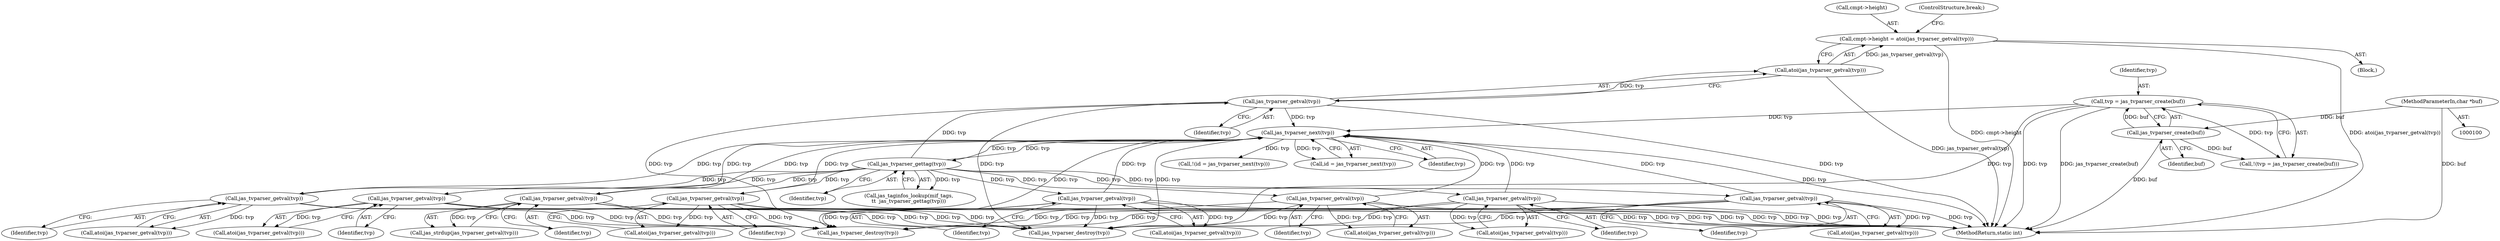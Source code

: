 digraph "0_jasper_df5d2867e8004e51e18b89865bc4aa69229227b3@pointer" {
"1000218" [label="(Call,cmpt->height = atoi(jas_tvparser_getval(tvp)))"];
"1000222" [label="(Call,atoi(jas_tvparser_getval(tvp)))"];
"1000223" [label="(Call,jas_tvparser_getval(tvp))"];
"1000186" [label="(Call,jas_tvparser_gettag(tvp))"];
"1000178" [label="(Call,jas_tvparser_next(tvp))"];
"1000259" [label="(Call,jas_tvparser_getval(tvp))"];
"1000250" [label="(Call,jas_tvparser_getval(tvp))"];
"1000232" [label="(Call,jas_tvparser_getval(tvp))"];
"1000168" [label="(Call,tvp = jas_tvparser_create(buf))"];
"1000170" [label="(Call,jas_tvparser_create(buf))"];
"1000102" [label="(MethodParameterIn,char *buf)"];
"1000205" [label="(Call,jas_tvparser_getval(tvp))"];
"1000196" [label="(Call,jas_tvparser_getval(tvp))"];
"1000241" [label="(Call,jas_tvparser_getval(tvp))"];
"1000214" [label="(Call,jas_tvparser_getval(tvp))"];
"1000270" [label="(Call,jas_tvparser_getval(tvp))"];
"1000251" [label="(Identifier,tvp)"];
"1000240" [label="(Call,atoi(jas_tvparser_getval(tvp)))"];
"1000224" [label="(Identifier,tvp)"];
"1000219" [label="(Call,cmpt->height)"];
"1000197" [label="(Identifier,tvp)"];
"1000269" [label="(Call,jas_strdup(jas_tvparser_getval(tvp)))"];
"1000249" [label="(Call,atoi(jas_tvparser_getval(tvp)))"];
"1000225" [label="(ControlStructure,break;)"];
"1000187" [label="(Identifier,tvp)"];
"1000311" [label="(Call,jas_tvparser_destroy(tvp))"];
"1000215" [label="(Identifier,tvp)"];
"1000175" [label="(Call,!(id = jas_tvparser_next(tvp)))"];
"1000250" [label="(Call,jas_tvparser_getval(tvp))"];
"1000213" [label="(Call,atoi(jas_tvparser_getval(tvp)))"];
"1000176" [label="(Call,id = jas_tvparser_next(tvp))"];
"1000271" [label="(Identifier,tvp)"];
"1000232" [label="(Call,jas_tvparser_getval(tvp))"];
"1000169" [label="(Identifier,tvp)"];
"1000179" [label="(Identifier,tvp)"];
"1000189" [label="(Block,)"];
"1000214" [label="(Call,jas_tvparser_getval(tvp))"];
"1000204" [label="(Call,atoi(jas_tvparser_getval(tvp)))"];
"1000170" [label="(Call,jas_tvparser_create(buf))"];
"1000168" [label="(Call,tvp = jas_tvparser_create(buf))"];
"1000242" [label="(Identifier,tvp)"];
"1000167" [label="(Call,!(tvp = jas_tvparser_create(buf)))"];
"1000205" [label="(Call,jas_tvparser_getval(tvp))"];
"1000196" [label="(Call,jas_tvparser_getval(tvp))"];
"1000206" [label="(Identifier,tvp)"];
"1000258" [label="(Call,atoi(jas_tvparser_getval(tvp)))"];
"1000270" [label="(Call,jas_tvparser_getval(tvp))"];
"1000260" [label="(Identifier,tvp)"];
"1000102" [label="(MethodParameterIn,char *buf)"];
"1000184" [label="(Call,jas_taginfos_lookup(mif_tags,\n\t\t  jas_tvparser_gettag(tvp)))"];
"1000178" [label="(Call,jas_tvparser_next(tvp))"];
"1000195" [label="(Call,atoi(jas_tvparser_getval(tvp)))"];
"1000222" [label="(Call,atoi(jas_tvparser_getval(tvp)))"];
"1000241" [label="(Call,jas_tvparser_getval(tvp))"];
"1000186" [label="(Call,jas_tvparser_gettag(tvp))"];
"1000233" [label="(Identifier,tvp)"];
"1000218" [label="(Call,cmpt->height = atoi(jas_tvparser_getval(tvp)))"];
"1000259" [label="(Call,jas_tvparser_getval(tvp))"];
"1000171" [label="(Identifier,buf)"];
"1000223" [label="(Call,jas_tvparser_getval(tvp))"];
"1000316" [label="(MethodReturn,static int)"];
"1000298" [label="(Call,jas_tvparser_destroy(tvp))"];
"1000231" [label="(Call,atoi(jas_tvparser_getval(tvp)))"];
"1000218" -> "1000189"  [label="AST: "];
"1000218" -> "1000222"  [label="CFG: "];
"1000219" -> "1000218"  [label="AST: "];
"1000222" -> "1000218"  [label="AST: "];
"1000225" -> "1000218"  [label="CFG: "];
"1000218" -> "1000316"  [label="DDG: cmpt->height"];
"1000218" -> "1000316"  [label="DDG: atoi(jas_tvparser_getval(tvp))"];
"1000222" -> "1000218"  [label="DDG: jas_tvparser_getval(tvp)"];
"1000222" -> "1000223"  [label="CFG: "];
"1000223" -> "1000222"  [label="AST: "];
"1000222" -> "1000316"  [label="DDG: jas_tvparser_getval(tvp)"];
"1000223" -> "1000222"  [label="DDG: tvp"];
"1000223" -> "1000224"  [label="CFG: "];
"1000224" -> "1000223"  [label="AST: "];
"1000223" -> "1000316"  [label="DDG: tvp"];
"1000223" -> "1000178"  [label="DDG: tvp"];
"1000186" -> "1000223"  [label="DDG: tvp"];
"1000223" -> "1000298"  [label="DDG: tvp"];
"1000223" -> "1000311"  [label="DDG: tvp"];
"1000186" -> "1000184"  [label="AST: "];
"1000186" -> "1000187"  [label="CFG: "];
"1000187" -> "1000186"  [label="AST: "];
"1000184" -> "1000186"  [label="CFG: "];
"1000186" -> "1000178"  [label="DDG: tvp"];
"1000186" -> "1000184"  [label="DDG: tvp"];
"1000178" -> "1000186"  [label="DDG: tvp"];
"1000186" -> "1000196"  [label="DDG: tvp"];
"1000186" -> "1000205"  [label="DDG: tvp"];
"1000186" -> "1000214"  [label="DDG: tvp"];
"1000186" -> "1000232"  [label="DDG: tvp"];
"1000186" -> "1000241"  [label="DDG: tvp"];
"1000186" -> "1000250"  [label="DDG: tvp"];
"1000186" -> "1000259"  [label="DDG: tvp"];
"1000186" -> "1000270"  [label="DDG: tvp"];
"1000178" -> "1000176"  [label="AST: "];
"1000178" -> "1000179"  [label="CFG: "];
"1000179" -> "1000178"  [label="AST: "];
"1000176" -> "1000178"  [label="CFG: "];
"1000178" -> "1000316"  [label="DDG: tvp"];
"1000178" -> "1000175"  [label="DDG: tvp"];
"1000178" -> "1000176"  [label="DDG: tvp"];
"1000259" -> "1000178"  [label="DDG: tvp"];
"1000250" -> "1000178"  [label="DDG: tvp"];
"1000232" -> "1000178"  [label="DDG: tvp"];
"1000168" -> "1000178"  [label="DDG: tvp"];
"1000205" -> "1000178"  [label="DDG: tvp"];
"1000196" -> "1000178"  [label="DDG: tvp"];
"1000241" -> "1000178"  [label="DDG: tvp"];
"1000214" -> "1000178"  [label="DDG: tvp"];
"1000270" -> "1000178"  [label="DDG: tvp"];
"1000178" -> "1000298"  [label="DDG: tvp"];
"1000178" -> "1000311"  [label="DDG: tvp"];
"1000259" -> "1000258"  [label="AST: "];
"1000259" -> "1000260"  [label="CFG: "];
"1000260" -> "1000259"  [label="AST: "];
"1000258" -> "1000259"  [label="CFG: "];
"1000259" -> "1000316"  [label="DDG: tvp"];
"1000259" -> "1000258"  [label="DDG: tvp"];
"1000259" -> "1000298"  [label="DDG: tvp"];
"1000259" -> "1000311"  [label="DDG: tvp"];
"1000250" -> "1000249"  [label="AST: "];
"1000250" -> "1000251"  [label="CFG: "];
"1000251" -> "1000250"  [label="AST: "];
"1000249" -> "1000250"  [label="CFG: "];
"1000250" -> "1000316"  [label="DDG: tvp"];
"1000250" -> "1000249"  [label="DDG: tvp"];
"1000250" -> "1000298"  [label="DDG: tvp"];
"1000250" -> "1000311"  [label="DDG: tvp"];
"1000232" -> "1000231"  [label="AST: "];
"1000232" -> "1000233"  [label="CFG: "];
"1000233" -> "1000232"  [label="AST: "];
"1000231" -> "1000232"  [label="CFG: "];
"1000232" -> "1000316"  [label="DDG: tvp"];
"1000232" -> "1000231"  [label="DDG: tvp"];
"1000232" -> "1000298"  [label="DDG: tvp"];
"1000232" -> "1000311"  [label="DDG: tvp"];
"1000168" -> "1000167"  [label="AST: "];
"1000168" -> "1000170"  [label="CFG: "];
"1000169" -> "1000168"  [label="AST: "];
"1000170" -> "1000168"  [label="AST: "];
"1000167" -> "1000168"  [label="CFG: "];
"1000168" -> "1000316"  [label="DDG: tvp"];
"1000168" -> "1000316"  [label="DDG: jas_tvparser_create(buf)"];
"1000168" -> "1000167"  [label="DDG: tvp"];
"1000170" -> "1000168"  [label="DDG: buf"];
"1000168" -> "1000311"  [label="DDG: tvp"];
"1000170" -> "1000171"  [label="CFG: "];
"1000171" -> "1000170"  [label="AST: "];
"1000170" -> "1000316"  [label="DDG: buf"];
"1000170" -> "1000167"  [label="DDG: buf"];
"1000102" -> "1000170"  [label="DDG: buf"];
"1000102" -> "1000100"  [label="AST: "];
"1000102" -> "1000316"  [label="DDG: buf"];
"1000205" -> "1000204"  [label="AST: "];
"1000205" -> "1000206"  [label="CFG: "];
"1000206" -> "1000205"  [label="AST: "];
"1000204" -> "1000205"  [label="CFG: "];
"1000205" -> "1000316"  [label="DDG: tvp"];
"1000205" -> "1000204"  [label="DDG: tvp"];
"1000205" -> "1000298"  [label="DDG: tvp"];
"1000205" -> "1000311"  [label="DDG: tvp"];
"1000196" -> "1000195"  [label="AST: "];
"1000196" -> "1000197"  [label="CFG: "];
"1000197" -> "1000196"  [label="AST: "];
"1000195" -> "1000196"  [label="CFG: "];
"1000196" -> "1000316"  [label="DDG: tvp"];
"1000196" -> "1000195"  [label="DDG: tvp"];
"1000196" -> "1000298"  [label="DDG: tvp"];
"1000196" -> "1000311"  [label="DDG: tvp"];
"1000241" -> "1000240"  [label="AST: "];
"1000241" -> "1000242"  [label="CFG: "];
"1000242" -> "1000241"  [label="AST: "];
"1000240" -> "1000241"  [label="CFG: "];
"1000241" -> "1000316"  [label="DDG: tvp"];
"1000241" -> "1000240"  [label="DDG: tvp"];
"1000241" -> "1000298"  [label="DDG: tvp"];
"1000241" -> "1000311"  [label="DDG: tvp"];
"1000214" -> "1000213"  [label="AST: "];
"1000214" -> "1000215"  [label="CFG: "];
"1000215" -> "1000214"  [label="AST: "];
"1000213" -> "1000214"  [label="CFG: "];
"1000214" -> "1000316"  [label="DDG: tvp"];
"1000214" -> "1000213"  [label="DDG: tvp"];
"1000214" -> "1000298"  [label="DDG: tvp"];
"1000214" -> "1000311"  [label="DDG: tvp"];
"1000270" -> "1000269"  [label="AST: "];
"1000270" -> "1000271"  [label="CFG: "];
"1000271" -> "1000270"  [label="AST: "];
"1000269" -> "1000270"  [label="CFG: "];
"1000270" -> "1000316"  [label="DDG: tvp"];
"1000270" -> "1000269"  [label="DDG: tvp"];
"1000270" -> "1000298"  [label="DDG: tvp"];
"1000270" -> "1000311"  [label="DDG: tvp"];
}
